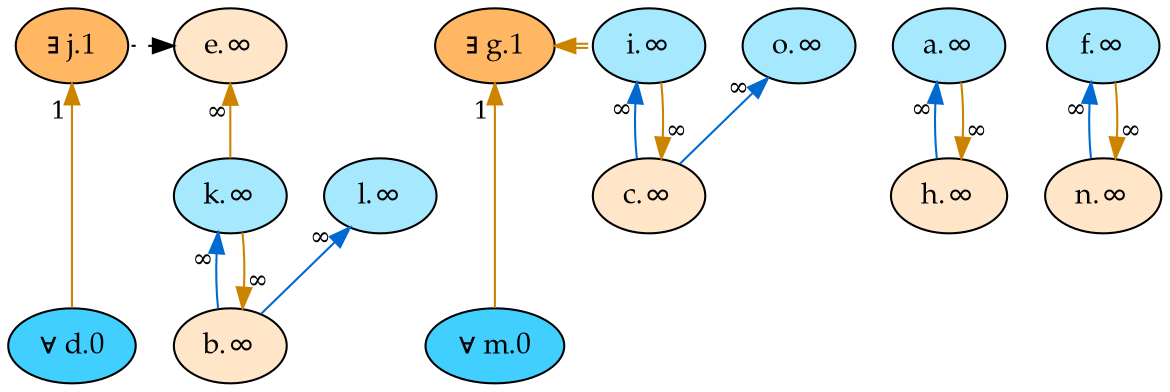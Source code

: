 digraph {
    rankdir="TB"
    node [style=filled fontname="Palatino" fontsize=14]
    node [fillcolor="#40cfff"]
    "d" [label="∀ d.0"]
    "m" [label="∀ m.0"]
    node [fillcolor="#a6e9ff"]
    "a" [label="a.∞"]
    "k" [label="k.∞"]
    "l" [label="l.∞"]
    "i" [label="i.∞"]
    "o" [label="o.∞"]
    "f" [label="f.∞"]
    node [fillcolor="#ffb763"]
    "g" [label="∃ g.1"]
    "j" [label="∃ j.1"]
    node [fillcolor="#ffe6c9"]
    "h" [label="h.∞"]
    "b" [label="b.∞"]
    "c" [label="c.∞"]
    "e" [label="e.∞"]
    "n" [label="n.∞"]
    edge[labeldistance=1.5 fontsize=12]
    edge [color="#cc8400" style="solid" dir="back" taillabel="∞"]
           "h" -> "a" 
           "b" -> "k" 
           "c" -> "i" 
           "e" -> "k" 
           "n" -> "f" 
    edge [color="#006ad1" style="solid" dir="back" taillabel="∞"]
           "a" -> "h" 
           "k" -> "b" 
           "l" -> "b" 
           "i" -> "c" 
           "o" -> "c" 
           "f" -> "n" 
    edge [color="#cc8400" style="solid" dir="back" taillabel="1"]
           "j" -> "d" 
           "g" -> "m" 
    edge [color="black" style="dotted" dir="back" taillabel="" constraint=false]
           "e" -> "j" 
    edge [color="#cc8400:#cc8400" style="dashed" dir="back" taillabel="" constraint=false]
           "g" -> "i" 
    {rank = max d m}
    {rank = min g j}
}
